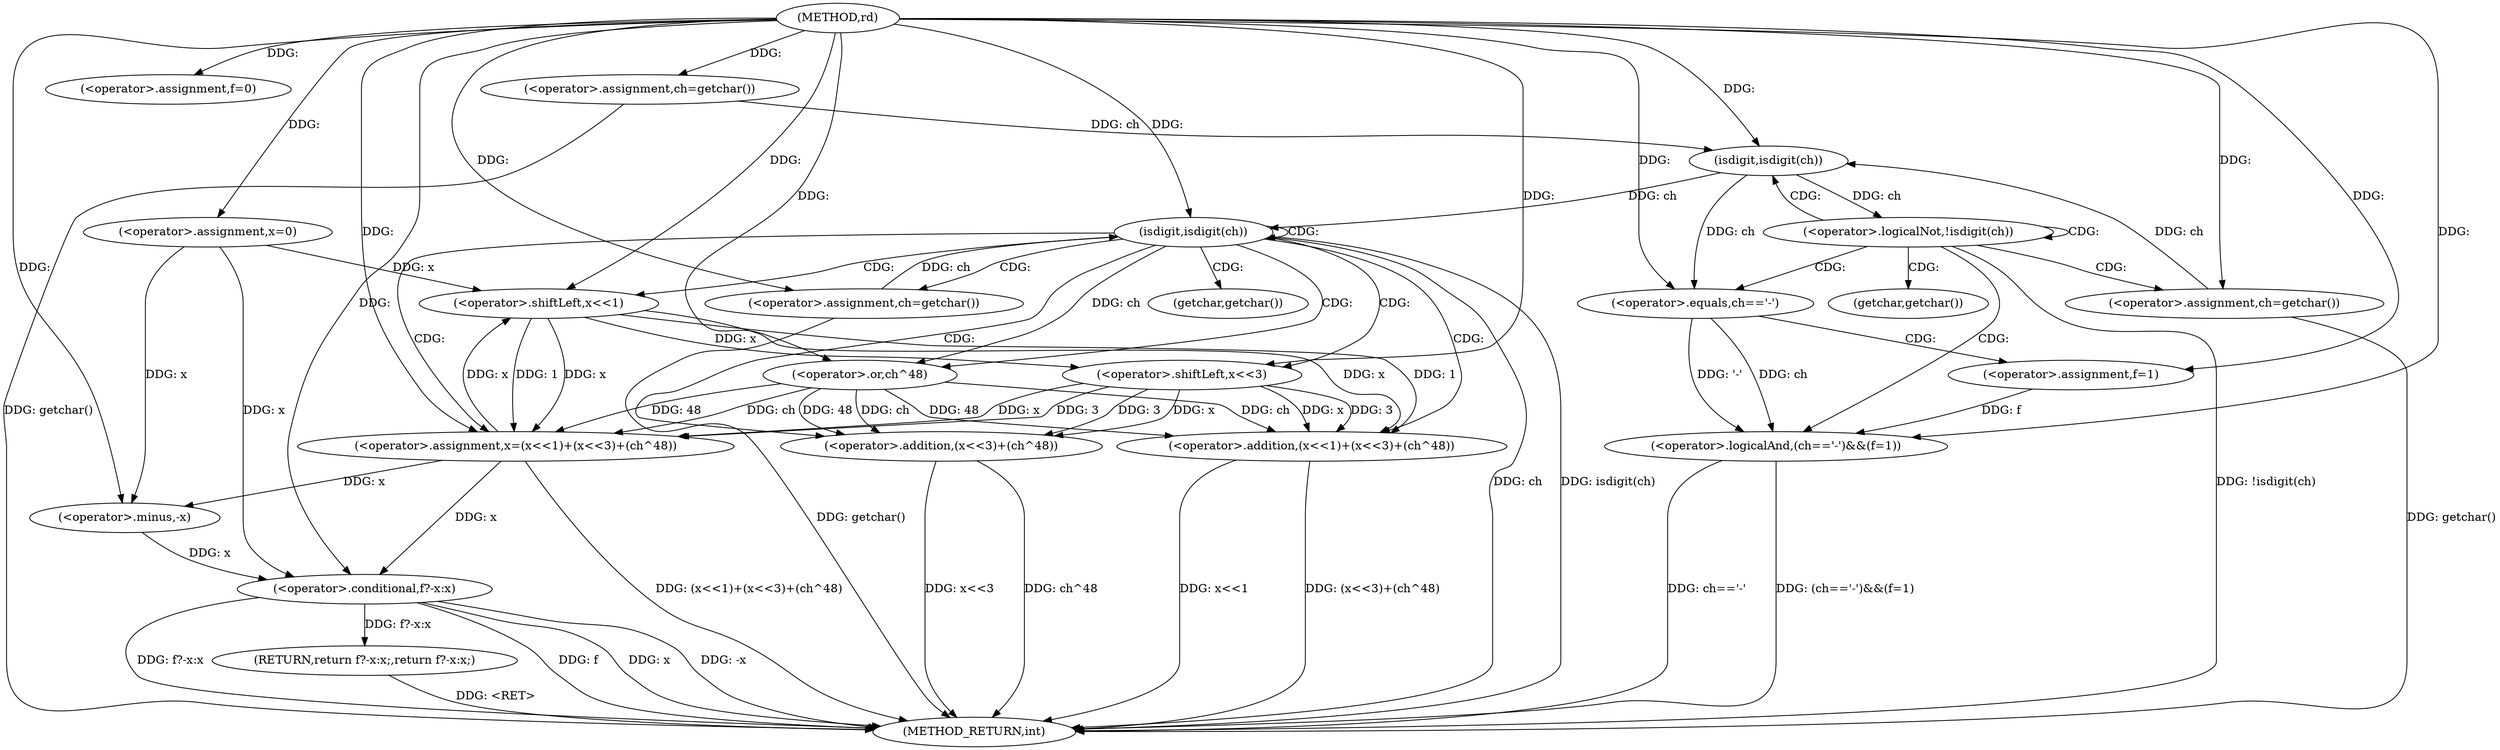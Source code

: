 digraph "rd" {  
"1000127" [label = "(METHOD,rd)" ]
"1000182" [label = "(METHOD_RETURN,int)" ]
"1000130" [label = "(<operator>.assignment,x=0)" ]
"1000134" [label = "(<operator>.assignment,f=0)" ]
"1000138" [label = "(<operator>.assignment,ch=getchar())" ]
"1000176" [label = "(RETURN,return f?-x:x;,return f?-x:x;)" ]
"1000142" [label = "(<operator>.logicalNot,!isdigit(ch))" ]
"1000157" [label = "(isdigit,isdigit(ch))" ]
"1000177" [label = "(<operator>.conditional,f?-x:x)" ]
"1000146" [label = "(<operator>.logicalAnd,(ch=='-')&&(f=1))" ]
"1000153" [label = "(<operator>.assignment,ch=getchar())" ]
"1000160" [label = "(<operator>.assignment,x=(x<<1)+(x<<3)+(ch^48))" ]
"1000173" [label = "(<operator>.assignment,ch=getchar())" ]
"1000143" [label = "(isdigit,isdigit(ch))" ]
"1000179" [label = "(<operator>.minus,-x)" ]
"1000147" [label = "(<operator>.equals,ch=='-')" ]
"1000150" [label = "(<operator>.assignment,f=1)" ]
"1000162" [label = "(<operator>.addition,(x<<1)+(x<<3)+(ch^48))" ]
"1000163" [label = "(<operator>.shiftLeft,x<<1)" ]
"1000166" [label = "(<operator>.addition,(x<<3)+(ch^48))" ]
"1000167" [label = "(<operator>.shiftLeft,x<<3)" ]
"1000170" [label = "(<operator>.or,ch^48)" ]
"1000155" [label = "(getchar,getchar())" ]
"1000175" [label = "(getchar,getchar())" ]
  "1000138" -> "1000182"  [ label = "DDG: getchar()"] 
  "1000142" -> "1000182"  [ label = "DDG: !isdigit(ch)"] 
  "1000157" -> "1000182"  [ label = "DDG: ch"] 
  "1000157" -> "1000182"  [ label = "DDG: isdigit(ch)"] 
  "1000177" -> "1000182"  [ label = "DDG: f"] 
  "1000177" -> "1000182"  [ label = "DDG: x"] 
  "1000177" -> "1000182"  [ label = "DDG: -x"] 
  "1000177" -> "1000182"  [ label = "DDG: f?-x:x"] 
  "1000162" -> "1000182"  [ label = "DDG: x<<1"] 
  "1000166" -> "1000182"  [ label = "DDG: x<<3"] 
  "1000166" -> "1000182"  [ label = "DDG: ch^48"] 
  "1000162" -> "1000182"  [ label = "DDG: (x<<3)+(ch^48)"] 
  "1000160" -> "1000182"  [ label = "DDG: (x<<1)+(x<<3)+(ch^48)"] 
  "1000173" -> "1000182"  [ label = "DDG: getchar()"] 
  "1000146" -> "1000182"  [ label = "DDG: ch=='-'"] 
  "1000146" -> "1000182"  [ label = "DDG: (ch=='-')&&(f=1)"] 
  "1000153" -> "1000182"  [ label = "DDG: getchar()"] 
  "1000176" -> "1000182"  [ label = "DDG: <RET>"] 
  "1000127" -> "1000130"  [ label = "DDG: "] 
  "1000127" -> "1000134"  [ label = "DDG: "] 
  "1000127" -> "1000138"  [ label = "DDG: "] 
  "1000177" -> "1000176"  [ label = "DDG: f?-x:x"] 
  "1000179" -> "1000177"  [ label = "DDG: x"] 
  "1000127" -> "1000177"  [ label = "DDG: "] 
  "1000130" -> "1000177"  [ label = "DDG: x"] 
  "1000160" -> "1000177"  [ label = "DDG: x"] 
  "1000143" -> "1000142"  [ label = "DDG: ch"] 
  "1000127" -> "1000153"  [ label = "DDG: "] 
  "1000143" -> "1000157"  [ label = "DDG: ch"] 
  "1000173" -> "1000157"  [ label = "DDG: ch"] 
  "1000127" -> "1000157"  [ label = "DDG: "] 
  "1000163" -> "1000160"  [ label = "DDG: x"] 
  "1000163" -> "1000160"  [ label = "DDG: 1"] 
  "1000170" -> "1000160"  [ label = "DDG: ch"] 
  "1000170" -> "1000160"  [ label = "DDG: 48"] 
  "1000167" -> "1000160"  [ label = "DDG: x"] 
  "1000167" -> "1000160"  [ label = "DDG: 3"] 
  "1000127" -> "1000173"  [ label = "DDG: "] 
  "1000138" -> "1000143"  [ label = "DDG: ch"] 
  "1000153" -> "1000143"  [ label = "DDG: ch"] 
  "1000127" -> "1000143"  [ label = "DDG: "] 
  "1000147" -> "1000146"  [ label = "DDG: ch"] 
  "1000147" -> "1000146"  [ label = "DDG: '-'"] 
  "1000150" -> "1000146"  [ label = "DDG: f"] 
  "1000127" -> "1000146"  [ label = "DDG: "] 
  "1000127" -> "1000160"  [ label = "DDG: "] 
  "1000130" -> "1000179"  [ label = "DDG: x"] 
  "1000160" -> "1000179"  [ label = "DDG: x"] 
  "1000127" -> "1000179"  [ label = "DDG: "] 
  "1000143" -> "1000147"  [ label = "DDG: ch"] 
  "1000127" -> "1000147"  [ label = "DDG: "] 
  "1000127" -> "1000150"  [ label = "DDG: "] 
  "1000163" -> "1000162"  [ label = "DDG: x"] 
  "1000163" -> "1000162"  [ label = "DDG: 1"] 
  "1000170" -> "1000162"  [ label = "DDG: ch"] 
  "1000170" -> "1000162"  [ label = "DDG: 48"] 
  "1000167" -> "1000162"  [ label = "DDG: x"] 
  "1000167" -> "1000162"  [ label = "DDG: 3"] 
  "1000130" -> "1000163"  [ label = "DDG: x"] 
  "1000160" -> "1000163"  [ label = "DDG: x"] 
  "1000127" -> "1000163"  [ label = "DDG: "] 
  "1000167" -> "1000166"  [ label = "DDG: x"] 
  "1000167" -> "1000166"  [ label = "DDG: 3"] 
  "1000170" -> "1000166"  [ label = "DDG: ch"] 
  "1000170" -> "1000166"  [ label = "DDG: 48"] 
  "1000163" -> "1000167"  [ label = "DDG: x"] 
  "1000127" -> "1000167"  [ label = "DDG: "] 
  "1000157" -> "1000170"  [ label = "DDG: ch"] 
  "1000127" -> "1000170"  [ label = "DDG: "] 
  "1000142" -> "1000153"  [ label = "CDG: "] 
  "1000142" -> "1000143"  [ label = "CDG: "] 
  "1000142" -> "1000142"  [ label = "CDG: "] 
  "1000142" -> "1000155"  [ label = "CDG: "] 
  "1000142" -> "1000147"  [ label = "CDG: "] 
  "1000142" -> "1000146"  [ label = "CDG: "] 
  "1000157" -> "1000163"  [ label = "CDG: "] 
  "1000157" -> "1000167"  [ label = "CDG: "] 
  "1000157" -> "1000173"  [ label = "CDG: "] 
  "1000157" -> "1000175"  [ label = "CDG: "] 
  "1000157" -> "1000160"  [ label = "CDG: "] 
  "1000157" -> "1000170"  [ label = "CDG: "] 
  "1000157" -> "1000166"  [ label = "CDG: "] 
  "1000157" -> "1000162"  [ label = "CDG: "] 
  "1000157" -> "1000157"  [ label = "CDG: "] 
  "1000147" -> "1000150"  [ label = "CDG: "] 
}
